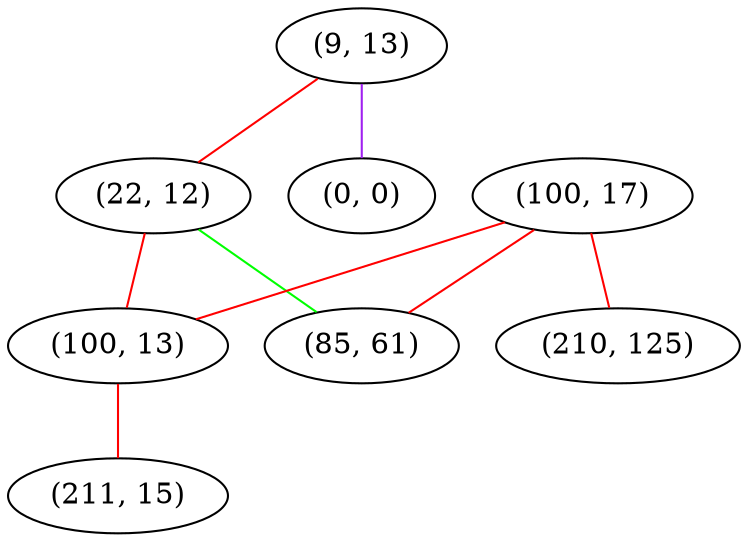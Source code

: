 graph "" {
"(9, 13)";
"(0, 0)";
"(22, 12)";
"(100, 17)";
"(85, 61)";
"(100, 13)";
"(211, 15)";
"(210, 125)";
"(9, 13)" -- "(22, 12)"  [color=red, key=0, weight=1];
"(9, 13)" -- "(0, 0)"  [color=purple, key=0, weight=4];
"(22, 12)" -- "(100, 13)"  [color=red, key=0, weight=1];
"(22, 12)" -- "(85, 61)"  [color=green, key=0, weight=2];
"(100, 17)" -- "(100, 13)"  [color=red, key=0, weight=1];
"(100, 17)" -- "(210, 125)"  [color=red, key=0, weight=1];
"(100, 17)" -- "(85, 61)"  [color=red, key=0, weight=1];
"(100, 13)" -- "(211, 15)"  [color=red, key=0, weight=1];
}
